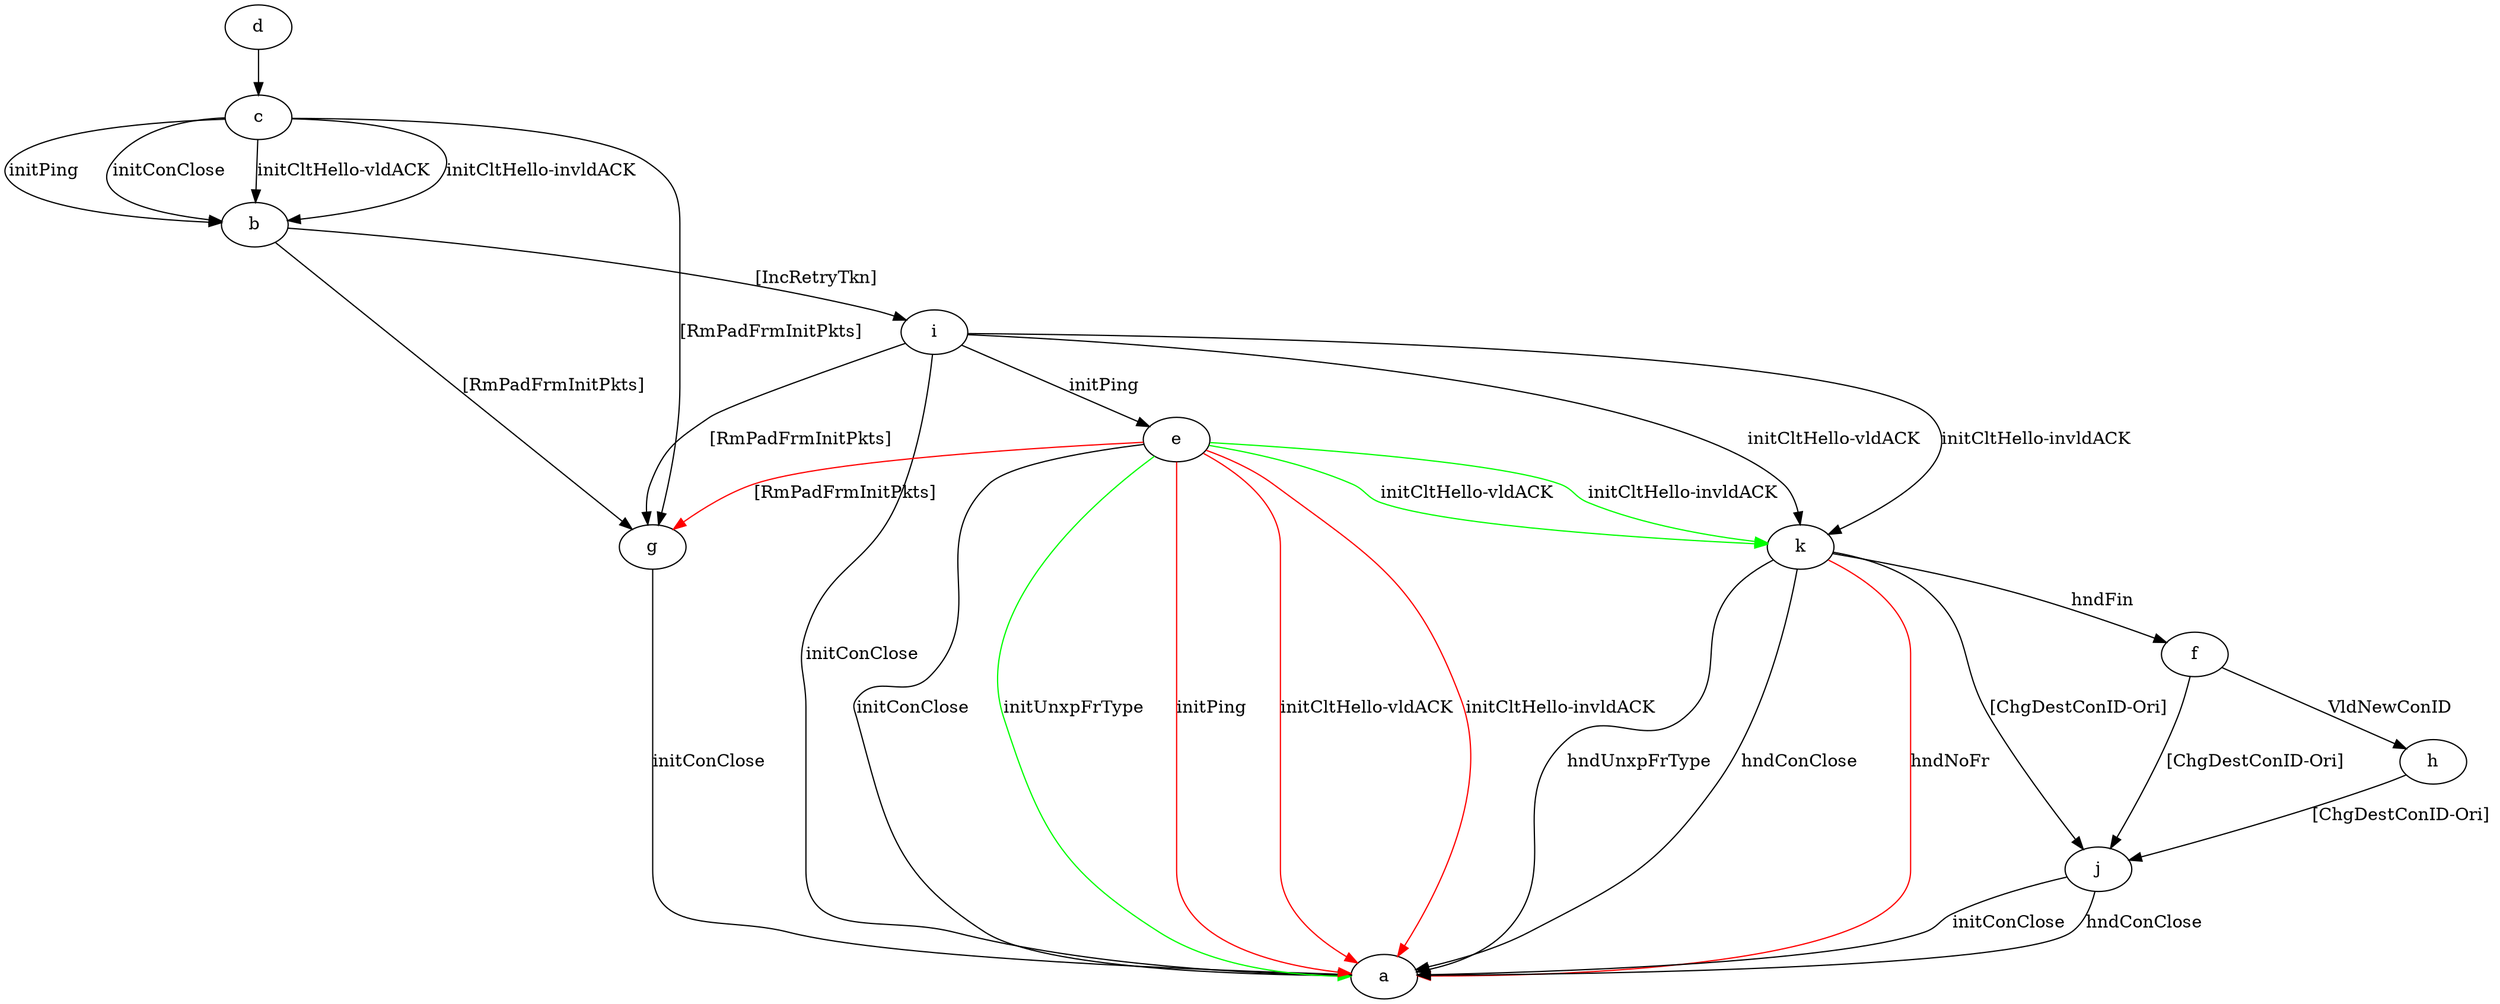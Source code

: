 digraph "" {
	b -> g	[key=0,
		label="[RmPadFrmInitPkts] "];
	b -> i	[key=0,
		label="[IncRetryTkn] "];
	c -> b	[key=0,
		label="initPing "];
	c -> b	[key=1,
		label="initConClose "];
	c -> b	[key=2,
		label="initCltHello-vldACK "];
	c -> b	[key=3,
		label="initCltHello-invldACK "];
	c -> g	[key=0,
		label="[RmPadFrmInitPkts] "];
	d -> c	[key=0];
	e -> a	[key=0,
		label="initConClose "];
	e -> a	[key=1,
		color=green,
		label="initUnxpFrType "];
	e -> a	[key=2,
		color=red,
		label="initPing "];
	e -> a	[key=3,
		color=red,
		label="initCltHello-vldACK "];
	e -> a	[key=4,
		color=red,
		label="initCltHello-invldACK "];
	e -> g	[key=0,
		color=red,
		label="[RmPadFrmInitPkts] "];
	e -> k	[key=0,
		color=green,
		label="initCltHello-vldACK "];
	e -> k	[key=1,
		color=green,
		label="initCltHello-invldACK "];
	f -> h	[key=0,
		label="VldNewConID "];
	f -> j	[key=0,
		label="[ChgDestConID-Ori] "];
	g -> a	[key=0,
		label="initConClose "];
	h -> j	[key=0,
		label="[ChgDestConID-Ori] "];
	i -> a	[key=0,
		label="initConClose "];
	i -> e	[key=0,
		label="initPing "];
	i -> g	[key=0,
		label="[RmPadFrmInitPkts] "];
	i -> k	[key=0,
		label="initCltHello-vldACK "];
	i -> k	[key=1,
		label="initCltHello-invldACK "];
	j -> a	[key=0,
		label="initConClose "];
	j -> a	[key=1,
		label="hndConClose "];
	k -> a	[key=0,
		label="hndUnxpFrType "];
	k -> a	[key=1,
		label="hndConClose "];
	k -> a	[key=2,
		color=red,
		label="hndNoFr "];
	k -> f	[key=0,
		label="hndFin "];
	k -> j	[key=0,
		label="[ChgDestConID-Ori] "];
}
